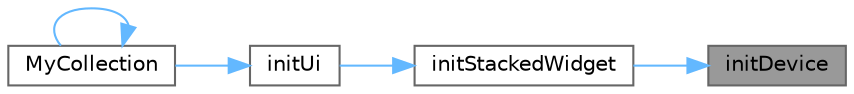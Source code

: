 digraph "initDevice"
{
 // LATEX_PDF_SIZE
  bgcolor="transparent";
  edge [fontname=Helvetica,fontsize=10,labelfontname=Helvetica,labelfontsize=10];
  node [fontname=Helvetica,fontsize=10,shape=box,height=0.2,width=0.4];
  rankdir="RL";
  Node1 [id="Node000001",label="initDevice",height=0.2,width=0.4,color="gray40", fillcolor="grey60", style="filled", fontcolor="black",tooltip="初始化设备界面"];
  Node1 -> Node2 [id="edge1_Node000001_Node000002",dir="back",color="steelblue1",style="solid",tooltip=" "];
  Node2 [id="Node000002",label="initStackedWidget",height=0.2,width=0.4,color="grey40", fillcolor="white", style="filled",URL="$class_my_collection.html#a0880fc715278119401b0b218adc8ade6",tooltip="初始化堆栈窗口"];
  Node2 -> Node3 [id="edge2_Node000002_Node000003",dir="back",color="steelblue1",style="solid",tooltip=" "];
  Node3 [id="Node000003",label="initUi",height=0.2,width=0.4,color="grey40", fillcolor="white", style="filled",URL="$class_my_collection.html#afba6e95967cc3eb25fd518f7bde6ec04",tooltip="初始化界面"];
  Node3 -> Node4 [id="edge3_Node000003_Node000004",dir="back",color="steelblue1",style="solid",tooltip=" "];
  Node4 [id="Node000004",label="MyCollection",height=0.2,width=0.4,color="grey40", fillcolor="white", style="filled",URL="$class_my_collection.html#a512490534a0678d9f30ca0dc7fd134aa",tooltip="构造函数，初始化收藏界面"];
  Node4 -> Node4 [id="edge4_Node000004_Node000004",dir="back",color="steelblue1",style="solid",tooltip=" "];
}
